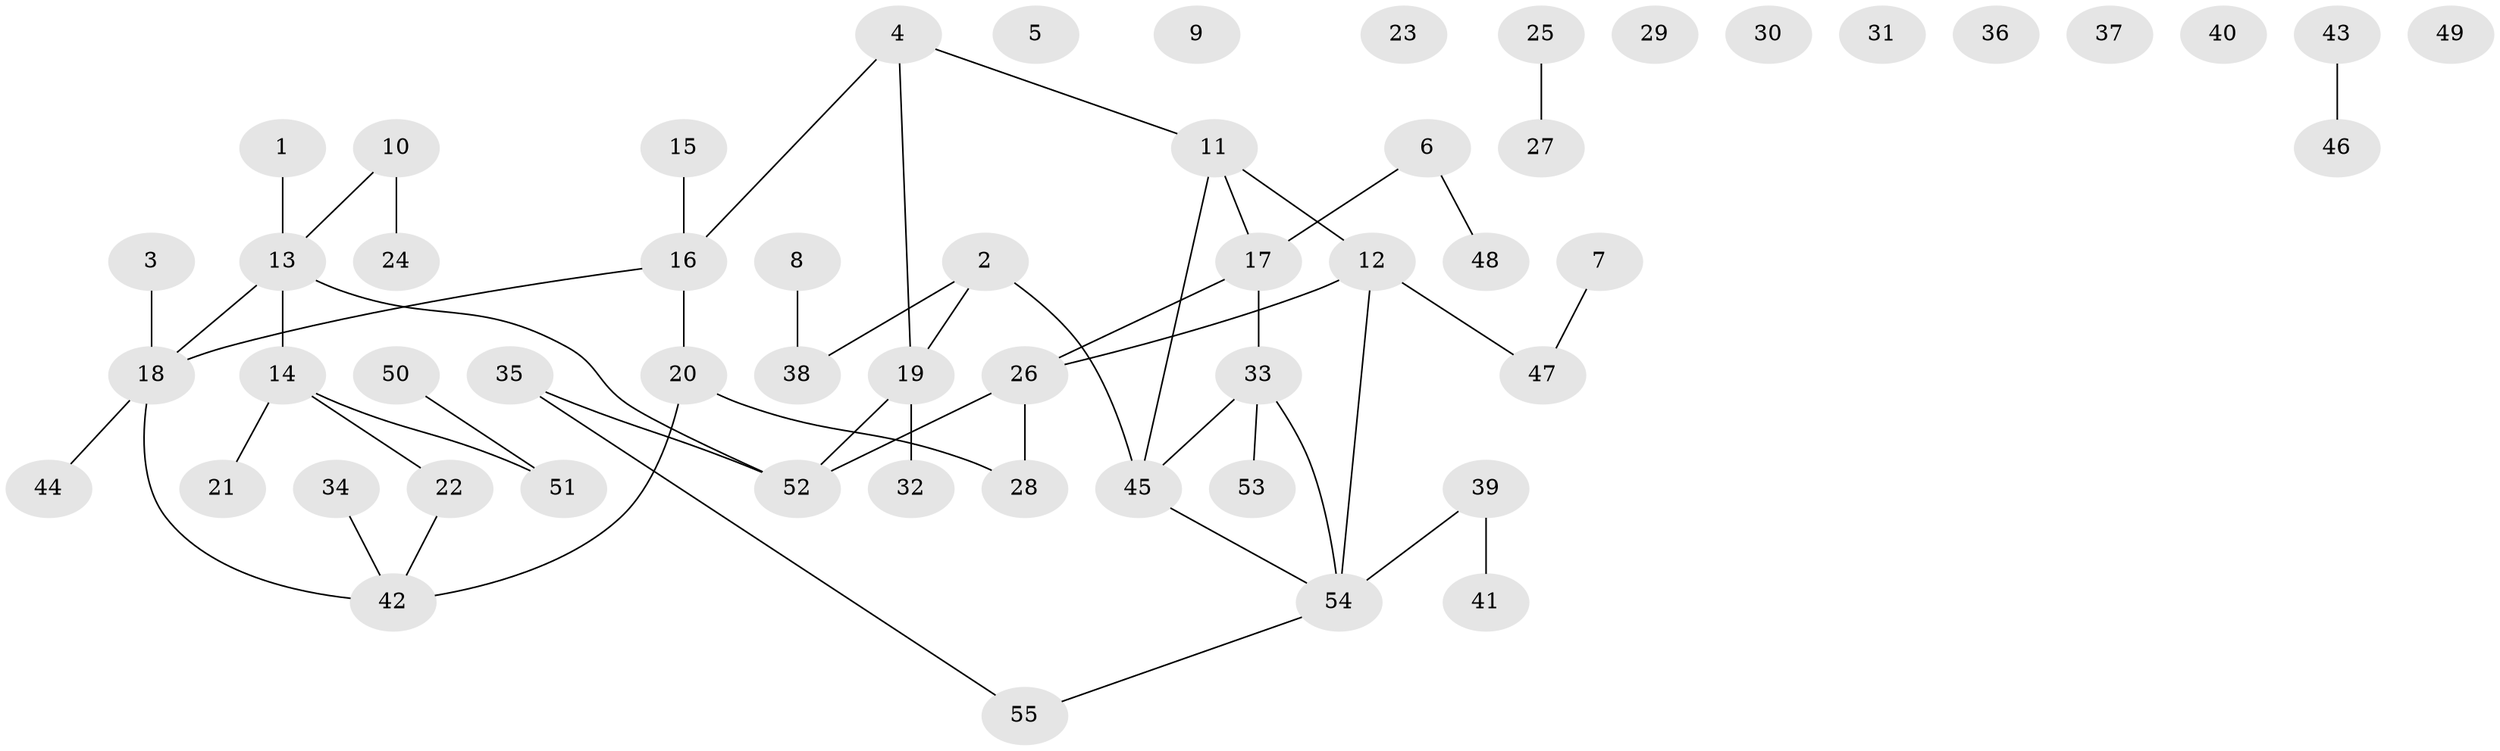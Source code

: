 // coarse degree distribution, {4: 0.16216216216216217, 5: 0.10810810810810811, 0: 0.32432432432432434, 1: 0.32432432432432434, 6: 0.02702702702702703, 2: 0.05405405405405406}
// Generated by graph-tools (version 1.1) at 2025/41/03/06/25 10:41:22]
// undirected, 55 vertices, 53 edges
graph export_dot {
graph [start="1"]
  node [color=gray90,style=filled];
  1;
  2;
  3;
  4;
  5;
  6;
  7;
  8;
  9;
  10;
  11;
  12;
  13;
  14;
  15;
  16;
  17;
  18;
  19;
  20;
  21;
  22;
  23;
  24;
  25;
  26;
  27;
  28;
  29;
  30;
  31;
  32;
  33;
  34;
  35;
  36;
  37;
  38;
  39;
  40;
  41;
  42;
  43;
  44;
  45;
  46;
  47;
  48;
  49;
  50;
  51;
  52;
  53;
  54;
  55;
  1 -- 13;
  2 -- 19;
  2 -- 38;
  2 -- 45;
  3 -- 18;
  4 -- 11;
  4 -- 16;
  4 -- 19;
  6 -- 17;
  6 -- 48;
  7 -- 47;
  8 -- 38;
  10 -- 13;
  10 -- 24;
  11 -- 12;
  11 -- 17;
  11 -- 45;
  12 -- 26;
  12 -- 47;
  12 -- 54;
  13 -- 14;
  13 -- 18;
  13 -- 52;
  14 -- 21;
  14 -- 22;
  14 -- 51;
  15 -- 16;
  16 -- 18;
  16 -- 20;
  17 -- 26;
  17 -- 33;
  18 -- 42;
  18 -- 44;
  19 -- 32;
  19 -- 52;
  20 -- 28;
  20 -- 42;
  22 -- 42;
  25 -- 27;
  26 -- 28;
  26 -- 52;
  33 -- 45;
  33 -- 53;
  33 -- 54;
  34 -- 42;
  35 -- 52;
  35 -- 55;
  39 -- 41;
  39 -- 54;
  43 -- 46;
  45 -- 54;
  50 -- 51;
  54 -- 55;
}
